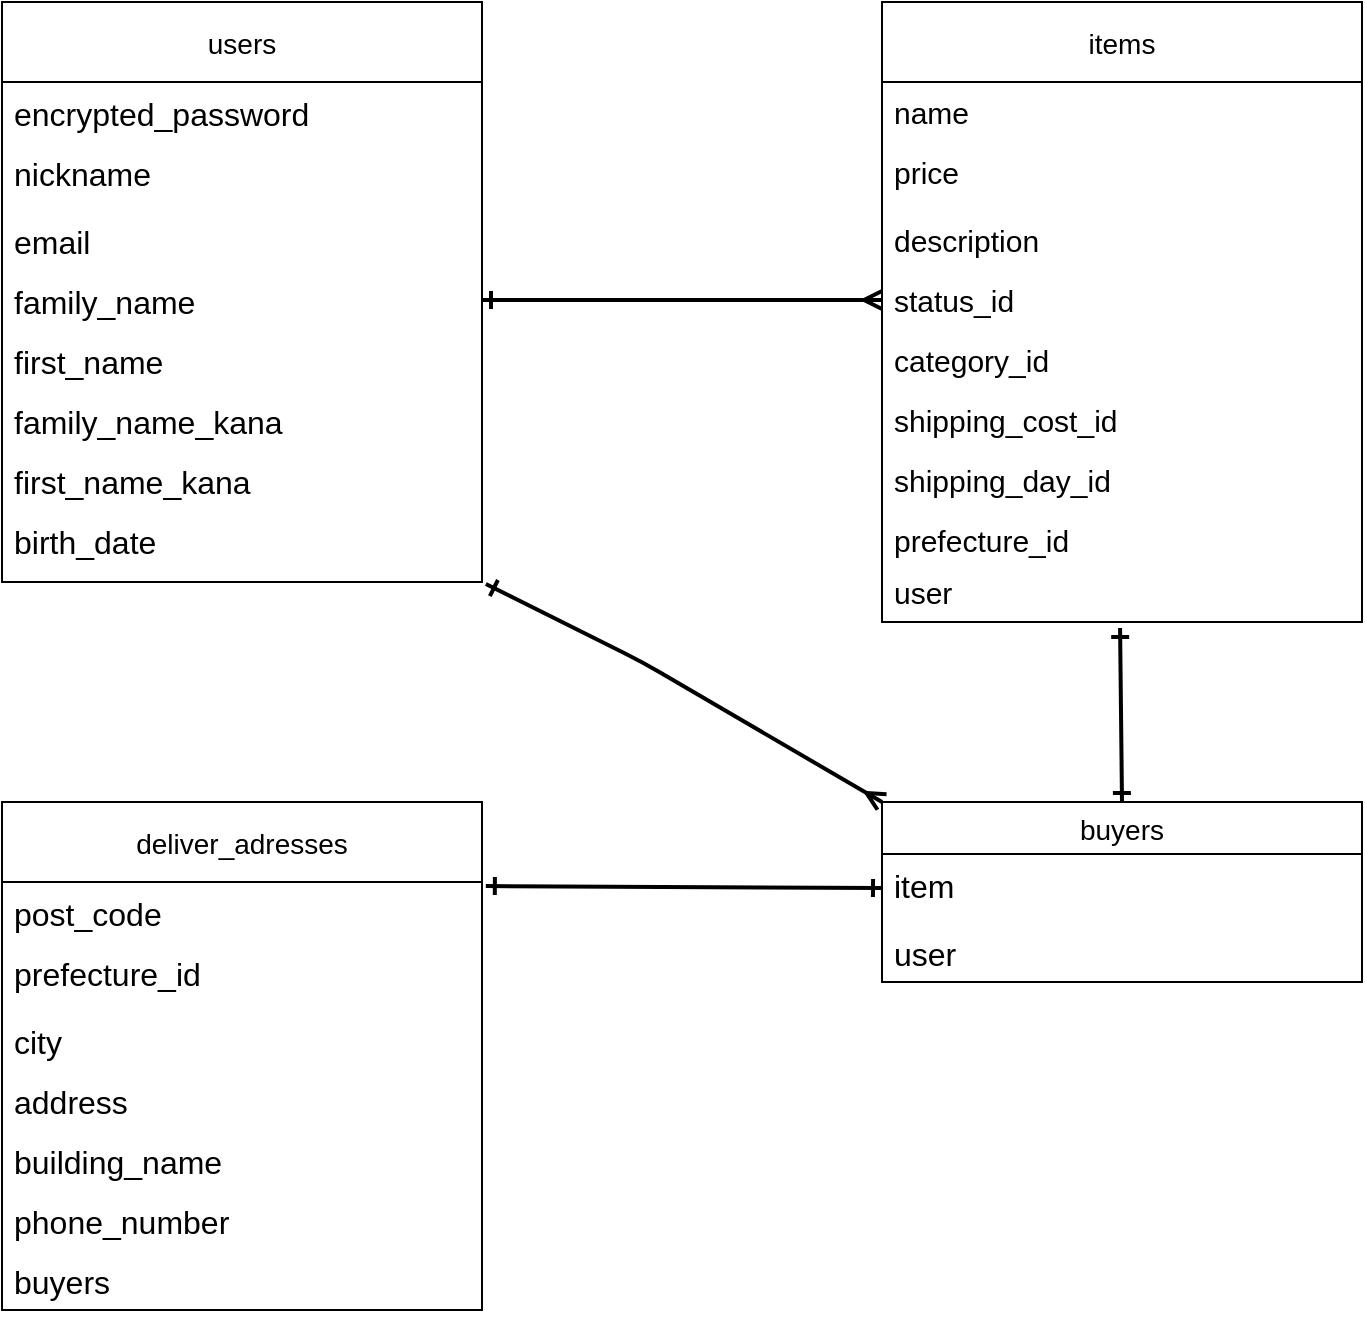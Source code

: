 <mxfile>
    <diagram id="ixHQ047_XX0eKwF45rcR" name="ページ1">
        <mxGraphModel dx="1907" dy="696" grid="1" gridSize="10" guides="1" tooltips="1" connect="1" arrows="1" fold="1" page="0" pageScale="1" pageWidth="827" pageHeight="1169" math="0" shadow="0">
            <root>
                <mxCell id="0"/>
                <mxCell id="1" parent="0"/>
                <mxCell id="47" value="users" style="swimlane;fontStyle=0;childLayout=stackLayout;horizontal=1;startSize=40;horizontalStack=0;resizeParent=1;resizeParentMax=0;resizeLast=0;collapsible=1;marginBottom=0;align=center;fontSize=14;direction=east;labelBackgroundColor=default;" parent="1" vertex="1">
                    <mxGeometry x="-1040" y="40" width="240" height="290" as="geometry">
                        <mxRectangle y="40" width="70" height="26" as="alternateBounds"/>
                    </mxGeometry>
                </mxCell>
                <mxCell id="49" value="encrypted_password" style="text;strokeColor=none;fillColor=none;spacingLeft=4;spacingRight=4;overflow=hidden;rotatable=0;points=[[0,0.5],[1,0.5]];portConstraint=eastwest;fontSize=16;" parent="47" vertex="1">
                    <mxGeometry y="40" width="240" height="30" as="geometry"/>
                </mxCell>
                <mxCell id="50" value="nickname&#10;" style="text;strokeColor=none;fillColor=none;spacingLeft=4;spacingRight=4;overflow=hidden;rotatable=0;points=[[0,0.5],[1,0.5]];portConstraint=eastwest;fontSize=16;" parent="47" vertex="1">
                    <mxGeometry y="70" width="240" height="34" as="geometry"/>
                </mxCell>
                <mxCell id="48" value="email" style="text;strokeColor=none;fillColor=none;spacingLeft=4;spacingRight=4;overflow=hidden;rotatable=0;points=[[0,0.5],[1,0.5]];portConstraint=eastwest;fontSize=16;" parent="47" vertex="1">
                    <mxGeometry y="104" width="240" height="30" as="geometry"/>
                </mxCell>
                <mxCell id="53" value="family_name" style="text;strokeColor=none;fillColor=none;spacingLeft=4;spacingRight=4;overflow=hidden;rotatable=0;points=[[0,0.5],[1,0.5]];portConstraint=eastwest;fontSize=16;" parent="47" vertex="1">
                    <mxGeometry y="134" width="240" height="30" as="geometry"/>
                </mxCell>
                <mxCell id="54" value="first_name" style="text;strokeColor=none;fillColor=none;spacingLeft=4;spacingRight=4;overflow=hidden;rotatable=0;points=[[0,0.5],[1,0.5]];portConstraint=eastwest;fontSize=16;" parent="47" vertex="1">
                    <mxGeometry y="164" width="240" height="30" as="geometry"/>
                </mxCell>
                <mxCell id="55" value="family_name_kana" style="text;strokeColor=none;fillColor=none;spacingLeft=4;spacingRight=4;overflow=hidden;rotatable=0;points=[[0,0.5],[1,0.5]];portConstraint=eastwest;fontSize=16;" parent="47" vertex="1">
                    <mxGeometry y="194" width="240" height="30" as="geometry"/>
                </mxCell>
                <mxCell id="56" value="first_name_kana" style="text;strokeColor=none;fillColor=none;spacingLeft=4;spacingRight=4;overflow=hidden;rotatable=0;points=[[0,0.5],[1,0.5]];portConstraint=eastwest;fontSize=16;" parent="47" vertex="1">
                    <mxGeometry y="224" width="240" height="30" as="geometry"/>
                </mxCell>
                <mxCell id="57" value="birth_date" style="text;strokeColor=none;fillColor=none;spacingLeft=4;spacingRight=4;overflow=hidden;rotatable=0;points=[[0,0.5],[1,0.5]];portConstraint=eastwest;fontSize=16;" parent="47" vertex="1">
                    <mxGeometry y="254" width="240" height="36" as="geometry"/>
                </mxCell>
                <mxCell id="62" value="items" style="swimlane;fontStyle=0;childLayout=stackLayout;horizontal=1;startSize=40;horizontalStack=0;resizeParent=1;resizeParentMax=0;resizeLast=0;collapsible=1;marginBottom=0;align=center;fontSize=14;direction=east;" parent="1" vertex="1">
                    <mxGeometry x="-600" y="40" width="240" height="310" as="geometry">
                        <mxRectangle y="40" width="70" height="26" as="alternateBounds"/>
                    </mxGeometry>
                </mxCell>
                <mxCell id="63" value="name " style="text;strokeColor=none;fillColor=none;spacingLeft=4;spacingRight=4;overflow=hidden;rotatable=0;points=[[0,0.5],[1,0.5]];portConstraint=eastwest;fontSize=15;fontStyle=0" parent="62" vertex="1">
                    <mxGeometry y="40" width="240" height="30" as="geometry"/>
                </mxCell>
                <mxCell id="64" value="price" style="text;strokeColor=none;fillColor=none;spacingLeft=4;spacingRight=4;overflow=hidden;rotatable=0;points=[[0,0.5],[1,0.5]];portConstraint=eastwest;fontSize=15;" parent="62" vertex="1">
                    <mxGeometry y="70" width="240" height="34" as="geometry"/>
                </mxCell>
                <mxCell id="65" value="description" style="text;strokeColor=none;fillColor=none;spacingLeft=4;spacingRight=4;overflow=hidden;rotatable=0;points=[[0,0.5],[1,0.5]];portConstraint=eastwest;fontSize=15;" parent="62" vertex="1">
                    <mxGeometry y="104" width="240" height="30" as="geometry"/>
                </mxCell>
                <mxCell id="66" value="status_id&#10;" style="text;strokeColor=none;fillColor=none;spacingLeft=4;spacingRight=4;overflow=hidden;rotatable=0;points=[[0,0.5],[1,0.5]];portConstraint=eastwest;fontSize=15;" parent="62" vertex="1">
                    <mxGeometry y="134" width="240" height="30" as="geometry"/>
                </mxCell>
                <mxCell id="67" value="category_id" style="text;strokeColor=none;fillColor=none;spacingLeft=4;spacingRight=4;overflow=hidden;rotatable=0;points=[[0,0.5],[1,0.5]];portConstraint=eastwest;fontSize=15;" parent="62" vertex="1">
                    <mxGeometry y="164" width="240" height="30" as="geometry"/>
                </mxCell>
                <mxCell id="68" value="shipping_cost_id" style="text;strokeColor=none;fillColor=none;spacingLeft=4;spacingRight=4;overflow=hidden;rotatable=0;points=[[0,0.5],[1,0.5]];portConstraint=eastwest;fontSize=15;" parent="62" vertex="1">
                    <mxGeometry y="194" width="240" height="30" as="geometry"/>
                </mxCell>
                <mxCell id="69" value="shipping_day_id" style="text;strokeColor=none;fillColor=none;spacingLeft=4;spacingRight=4;overflow=hidden;rotatable=0;points=[[0,0.5],[1,0.5]];portConstraint=eastwest;fontSize=15;" parent="62" vertex="1">
                    <mxGeometry y="224" width="240" height="30" as="geometry"/>
                </mxCell>
                <mxCell id="70" value="prefecture_id" style="text;strokeColor=none;fillColor=none;spacingLeft=4;spacingRight=4;overflow=hidden;rotatable=0;points=[[0,0.5],[1,0.5]];portConstraint=eastwest;fontSize=15;" parent="62" vertex="1">
                    <mxGeometry y="254" width="240" height="26" as="geometry"/>
                </mxCell>
                <mxCell id="71" value="user" style="text;strokeColor=none;fillColor=none;spacingLeft=4;spacingRight=4;overflow=hidden;rotatable=0;points=[[0,0.5],[1,0.5]];portConstraint=eastwest;fontSize=15;" parent="62" vertex="1">
                    <mxGeometry y="280" width="240" height="30" as="geometry"/>
                </mxCell>
                <mxCell id="75" style="edgeStyle=none;html=1;exitX=1;exitY=0.5;exitDx=0;exitDy=0;entryX=0;entryY=0.5;entryDx=0;entryDy=0;fontColor=default;endArrow=ERmany;endFill=0;startArrow=ERone;startFill=0;strokeWidth=2;targetPerimeterSpacing=-1;" parent="1" source="53" target="66" edge="1">
                    <mxGeometry relative="1" as="geometry"/>
                </mxCell>
                <mxCell id="84" style="edgeStyle=none;html=1;exitX=0.5;exitY=0;exitDx=0;exitDy=0;entryX=0.496;entryY=1.1;entryDx=0;entryDy=0;entryPerimeter=0;fontSize=16;fontColor=default;startArrow=ERone;startFill=0;endArrow=ERone;endFill=0;targetPerimeterSpacing=-1;strokeWidth=2;" parent="1" source="77" target="71" edge="1">
                    <mxGeometry relative="1" as="geometry"/>
                </mxCell>
                <mxCell id="85" style="edgeStyle=none;html=1;exitX=0;exitY=0;exitDx=0;exitDy=0;entryX=1.008;entryY=1.028;entryDx=0;entryDy=0;entryPerimeter=0;fontSize=16;fontColor=default;startArrow=ERmany;startFill=0;endArrow=ERone;endFill=0;targetPerimeterSpacing=-1;strokeWidth=2;" parent="1" source="77" target="57" edge="1">
                    <mxGeometry relative="1" as="geometry">
                        <Array as="points">
                            <mxPoint x="-720" y="370"/>
                        </Array>
                    </mxGeometry>
                </mxCell>
                <mxCell id="77" value="buyers" style="swimlane;fontStyle=0;childLayout=stackLayout;horizontal=1;startSize=26;horizontalStack=0;resizeParent=1;resizeParentMax=0;resizeLast=0;collapsible=1;marginBottom=0;align=center;fontSize=14;labelBackgroundColor=none;" parent="1" vertex="1">
                    <mxGeometry x="-600" y="440" width="240" height="90" as="geometry"/>
                </mxCell>
                <mxCell id="78" value="item" style="text;strokeColor=none;fillColor=none;spacingLeft=4;spacingRight=4;overflow=hidden;rotatable=0;points=[[0,0.5],[1,0.5]];portConstraint=eastwest;fontSize=16;labelBackgroundColor=none;fontColor=default;" parent="77" vertex="1">
                    <mxGeometry y="26" width="240" height="34" as="geometry"/>
                </mxCell>
                <mxCell id="79" value="user" style="text;strokeColor=none;fillColor=none;spacingLeft=4;spacingRight=4;overflow=hidden;rotatable=0;points=[[0,0.5],[1,0.5]];portConstraint=eastwest;fontSize=16;labelBackgroundColor=none;fontColor=default;" parent="77" vertex="1">
                    <mxGeometry y="60" width="240" height="30" as="geometry"/>
                </mxCell>
                <mxCell id="86" value="deliver_adresses" style="swimlane;fontStyle=0;childLayout=stackLayout;horizontal=1;startSize=40;horizontalStack=0;resizeParent=1;resizeParentMax=0;resizeLast=0;collapsible=1;marginBottom=0;align=center;fontSize=14;direction=east;labelBackgroundColor=default;" parent="1" vertex="1">
                    <mxGeometry x="-1040" y="440" width="240" height="254" as="geometry">
                        <mxRectangle y="40" width="70" height="26" as="alternateBounds"/>
                    </mxGeometry>
                </mxCell>
                <mxCell id="87" value="post_code" style="text;strokeColor=none;fillColor=none;spacingLeft=4;spacingRight=4;overflow=hidden;rotatable=0;points=[[0,0.5],[1,0.5]];portConstraint=eastwest;fontSize=16;" parent="86" vertex="1">
                    <mxGeometry y="40" width="240" height="30" as="geometry"/>
                </mxCell>
                <mxCell id="88" value="prefecture_id" style="text;strokeColor=none;fillColor=none;spacingLeft=4;spacingRight=4;overflow=hidden;rotatable=0;points=[[0,0.5],[1,0.5]];portConstraint=eastwest;fontSize=16;" parent="86" vertex="1">
                    <mxGeometry y="70" width="240" height="34" as="geometry"/>
                </mxCell>
                <mxCell id="89" value="city" style="text;strokeColor=none;fillColor=none;spacingLeft=4;spacingRight=4;overflow=hidden;rotatable=0;points=[[0,0.5],[1,0.5]];portConstraint=eastwest;fontSize=16;" parent="86" vertex="1">
                    <mxGeometry y="104" width="240" height="30" as="geometry"/>
                </mxCell>
                <mxCell id="90" value="address" style="text;strokeColor=none;fillColor=none;spacingLeft=4;spacingRight=4;overflow=hidden;rotatable=0;points=[[0,0.5],[1,0.5]];portConstraint=eastwest;fontSize=16;" parent="86" vertex="1">
                    <mxGeometry y="134" width="240" height="30" as="geometry"/>
                </mxCell>
                <mxCell id="91" value="building_name" style="text;strokeColor=none;fillColor=none;spacingLeft=4;spacingRight=4;overflow=hidden;rotatable=0;points=[[0,0.5],[1,0.5]];portConstraint=eastwest;fontSize=16;" parent="86" vertex="1">
                    <mxGeometry y="164" width="240" height="30" as="geometry"/>
                </mxCell>
                <mxCell id="92" value="phone_number" style="text;strokeColor=none;fillColor=none;spacingLeft=4;spacingRight=4;overflow=hidden;rotatable=0;points=[[0,0.5],[1,0.5]];portConstraint=eastwest;fontSize=16;" parent="86" vertex="1">
                    <mxGeometry y="194" width="240" height="30" as="geometry"/>
                </mxCell>
                <mxCell id="93" value="buyers" style="text;strokeColor=none;fillColor=none;spacingLeft=4;spacingRight=4;overflow=hidden;rotatable=0;points=[[0,0.5],[1,0.5]];portConstraint=eastwest;fontSize=16;" parent="86" vertex="1">
                    <mxGeometry y="224" width="240" height="30" as="geometry"/>
                </mxCell>
                <mxCell id="105" style="edgeStyle=none;html=1;exitX=0;exitY=0.5;exitDx=0;exitDy=0;entryX=1.008;entryY=0.067;entryDx=0;entryDy=0;entryPerimeter=0;fontSize=16;fontColor=default;startArrow=ERone;startFill=0;endArrow=ERone;endFill=0;targetPerimeterSpacing=-1;strokeWidth=2;" parent="1" source="78" target="87" edge="1">
                    <mxGeometry relative="1" as="geometry"/>
                </mxCell>
            </root>
        </mxGraphModel>
    </diagram>
</mxfile>